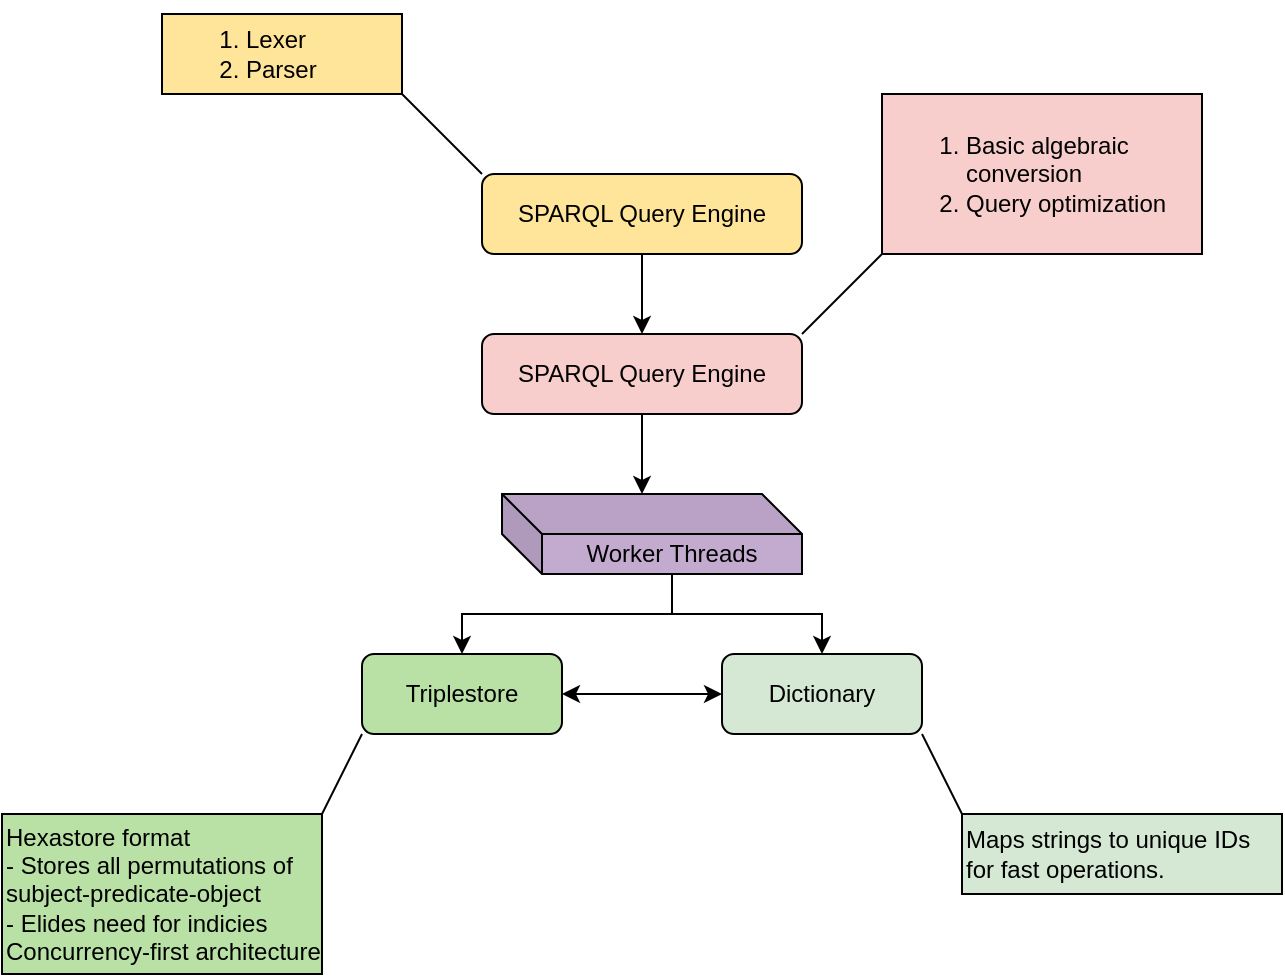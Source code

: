<mxfile version="27.1.1">
  <diagram name="Page-1" id="_FQVNeIpqcwK4nDq1bks">
    <mxGraphModel dx="1181" dy="635" grid="1" gridSize="10" guides="1" tooltips="1" connect="1" arrows="1" fold="1" page="1" pageScale="1" pageWidth="850" pageHeight="1100" math="0" shadow="0">
      <root>
        <mxCell id="0" />
        <mxCell id="1" parent="0" />
        <mxCell id="_730n6dWhtNbFrDa7IIU-3" value="SPARQL Query Engine" style="rounded=1;whiteSpace=wrap;html=1;fillColor=#FFE599;" vertex="1" parent="1">
          <mxGeometry x="360" y="120" width="160" height="40" as="geometry" />
        </mxCell>
        <mxCell id="_730n6dWhtNbFrDa7IIU-5" value="Triplestore" style="rounded=1;whiteSpace=wrap;html=1;fillColor=#B9E0A5;" vertex="1" parent="1">
          <mxGeometry x="300" y="360" width="100" height="40" as="geometry" />
        </mxCell>
        <mxCell id="_730n6dWhtNbFrDa7IIU-6" value="Dictionary" style="rounded=1;whiteSpace=wrap;html=1;fillColor=#D5E8D4;" vertex="1" parent="1">
          <mxGeometry x="480" y="360" width="100" height="40" as="geometry" />
        </mxCell>
        <mxCell id="_730n6dWhtNbFrDa7IIU-13" value="&lt;ol&gt;&lt;li&gt;Lexer&lt;/li&gt;&lt;li&gt;Parser&lt;/li&gt;&lt;/ol&gt;" style="rounded=0;whiteSpace=wrap;html=1;align=left;fillColor=#FFE599;" vertex="1" parent="1">
          <mxGeometry x="200" y="40" width="120" height="40" as="geometry" />
        </mxCell>
        <mxCell id="_730n6dWhtNbFrDa7IIU-14" value="" style="endArrow=none;html=1;rounded=0;entryX=1;entryY=1;entryDx=0;entryDy=0;exitX=0;exitY=0;exitDx=0;exitDy=0;" edge="1" parent="1" source="_730n6dWhtNbFrDa7IIU-3" target="_730n6dWhtNbFrDa7IIU-13">
          <mxGeometry width="50" height="50" relative="1" as="geometry">
            <mxPoint x="400" y="370" as="sourcePoint" />
            <mxPoint x="450" y="320" as="targetPoint" />
          </mxGeometry>
        </mxCell>
        <mxCell id="_730n6dWhtNbFrDa7IIU-19" value="&lt;div&gt;Hexastore format&lt;/div&gt;&lt;div&gt;- Stores all permutations of subject-predicate-object&lt;/div&gt;&lt;div&gt;- Elides need for indicies&lt;/div&gt;&lt;div&gt;Concurrency-first architecture&lt;/div&gt;" style="rounded=0;whiteSpace=wrap;html=1;align=left;fillColor=#B9E0A5;" vertex="1" parent="1">
          <mxGeometry x="120" y="440" width="160" height="80" as="geometry" />
        </mxCell>
        <mxCell id="_730n6dWhtNbFrDa7IIU-20" value="" style="endArrow=none;html=1;rounded=0;exitX=1;exitY=0;exitDx=0;exitDy=0;entryX=0;entryY=1;entryDx=0;entryDy=0;" edge="1" parent="1" source="_730n6dWhtNbFrDa7IIU-19" target="_730n6dWhtNbFrDa7IIU-5">
          <mxGeometry width="50" height="50" relative="1" as="geometry">
            <mxPoint x="630" y="430" as="sourcePoint" />
            <mxPoint x="680" y="380" as="targetPoint" />
          </mxGeometry>
        </mxCell>
        <mxCell id="_730n6dWhtNbFrDa7IIU-21" value="Maps strings to unique IDs for fast operations." style="rounded=0;whiteSpace=wrap;html=1;align=left;fillColor=#D5E8D4;" vertex="1" parent="1">
          <mxGeometry x="600" y="440" width="160" height="40" as="geometry" />
        </mxCell>
        <mxCell id="_730n6dWhtNbFrDa7IIU-22" value="" style="endArrow=none;html=1;rounded=0;exitX=0;exitY=0;exitDx=0;exitDy=0;entryX=1;entryY=1;entryDx=0;entryDy=0;" edge="1" parent="1" source="_730n6dWhtNbFrDa7IIU-21" target="_730n6dWhtNbFrDa7IIU-6">
          <mxGeometry width="50" height="50" relative="1" as="geometry">
            <mxPoint x="350" y="500" as="sourcePoint" />
            <mxPoint x="370" y="460" as="targetPoint" />
          </mxGeometry>
        </mxCell>
        <mxCell id="_730n6dWhtNbFrDa7IIU-23" value="" style="endArrow=classic;startArrow=classic;html=1;rounded=0;exitX=1;exitY=0.5;exitDx=0;exitDy=0;entryX=0;entryY=0.5;entryDx=0;entryDy=0;" edge="1" parent="1" source="_730n6dWhtNbFrDa7IIU-5" target="_730n6dWhtNbFrDa7IIU-6">
          <mxGeometry width="50" height="50" relative="1" as="geometry">
            <mxPoint x="470" y="400" as="sourcePoint" />
            <mxPoint x="520" y="350" as="targetPoint" />
          </mxGeometry>
        </mxCell>
        <mxCell id="_730n6dWhtNbFrDa7IIU-24" value="SPARQL Query Engine" style="rounded=1;whiteSpace=wrap;html=1;fillColor=#F8CECC;" vertex="1" parent="1">
          <mxGeometry x="360" y="200" width="160" height="40" as="geometry" />
        </mxCell>
        <mxCell id="_730n6dWhtNbFrDa7IIU-27" value="" style="endArrow=classic;html=1;rounded=0;exitX=0.5;exitY=1;exitDx=0;exitDy=0;entryX=0.5;entryY=0;entryDx=0;entryDy=0;" edge="1" parent="1" source="_730n6dWhtNbFrDa7IIU-3" target="_730n6dWhtNbFrDa7IIU-24">
          <mxGeometry width="50" height="50" relative="1" as="geometry">
            <mxPoint x="580" y="180" as="sourcePoint" />
            <mxPoint x="630" y="130" as="targetPoint" />
          </mxGeometry>
        </mxCell>
        <mxCell id="_730n6dWhtNbFrDa7IIU-28" value="&lt;ol&gt;&lt;li&gt;Basic algebraic conversion&lt;/li&gt;&lt;li&gt;Query optimization&lt;/li&gt;&lt;/ol&gt;" style="rounded=0;whiteSpace=wrap;html=1;align=left;fillColor=#F8CECC;" vertex="1" parent="1">
          <mxGeometry x="560" y="80" width="160" height="80" as="geometry" />
        </mxCell>
        <mxCell id="_730n6dWhtNbFrDa7IIU-29" value="" style="endArrow=none;html=1;rounded=0;entryX=0;entryY=1;entryDx=0;entryDy=0;exitX=1;exitY=0;exitDx=0;exitDy=0;" edge="1" parent="1" source="_730n6dWhtNbFrDa7IIU-24" target="_730n6dWhtNbFrDa7IIU-28">
          <mxGeometry width="50" height="50" relative="1" as="geometry">
            <mxPoint x="470" y="340" as="sourcePoint" />
            <mxPoint x="520" y="290" as="targetPoint" />
          </mxGeometry>
        </mxCell>
        <mxCell id="_730n6dWhtNbFrDa7IIU-30" value="Worker Threads" style="shape=cube;whiteSpace=wrap;html=1;boundedLbl=1;backgroundOutline=1;darkOpacity=0.05;darkOpacity2=0.1;fillColor=#C3ABD0;" vertex="1" parent="1">
          <mxGeometry x="370" y="280" width="150" height="40" as="geometry" />
        </mxCell>
        <mxCell id="_730n6dWhtNbFrDa7IIU-31" value="" style="endArrow=classic;html=1;rounded=0;exitX=0.5;exitY=1;exitDx=0;exitDy=0;entryX=0;entryY=0;entryDx=70;entryDy=0;entryPerimeter=0;" edge="1" parent="1" source="_730n6dWhtNbFrDa7IIU-24" target="_730n6dWhtNbFrDa7IIU-30">
          <mxGeometry width="50" height="50" relative="1" as="geometry">
            <mxPoint x="470" y="320" as="sourcePoint" />
            <mxPoint x="480" y="270" as="targetPoint" />
          </mxGeometry>
        </mxCell>
        <mxCell id="_730n6dWhtNbFrDa7IIU-32" value="" style="endArrow=classic;html=1;rounded=0;exitX=0;exitY=0;exitDx=85;exitDy=40;exitPerimeter=0;entryX=0.5;entryY=0;entryDx=0;entryDy=0;" edge="1" parent="1" source="_730n6dWhtNbFrDa7IIU-30" target="_730n6dWhtNbFrDa7IIU-5">
          <mxGeometry width="50" height="50" relative="1" as="geometry">
            <mxPoint x="470" y="320" as="sourcePoint" />
            <mxPoint x="520" y="270" as="targetPoint" />
            <Array as="points">
              <mxPoint x="455" y="340" />
              <mxPoint x="350" y="340" />
            </Array>
          </mxGeometry>
        </mxCell>
        <mxCell id="_730n6dWhtNbFrDa7IIU-33" value="" style="endArrow=classic;html=1;rounded=0;exitX=0;exitY=0;exitDx=85;exitDy=40;exitPerimeter=0;entryX=0.5;entryY=0;entryDx=0;entryDy=0;" edge="1" parent="1" source="_730n6dWhtNbFrDa7IIU-30" target="_730n6dWhtNbFrDa7IIU-6">
          <mxGeometry width="50" height="50" relative="1" as="geometry">
            <mxPoint x="470" y="320" as="sourcePoint" />
            <mxPoint x="520" y="270" as="targetPoint" />
            <Array as="points">
              <mxPoint x="455" y="340" />
              <mxPoint x="530" y="340" />
            </Array>
          </mxGeometry>
        </mxCell>
      </root>
    </mxGraphModel>
  </diagram>
</mxfile>
